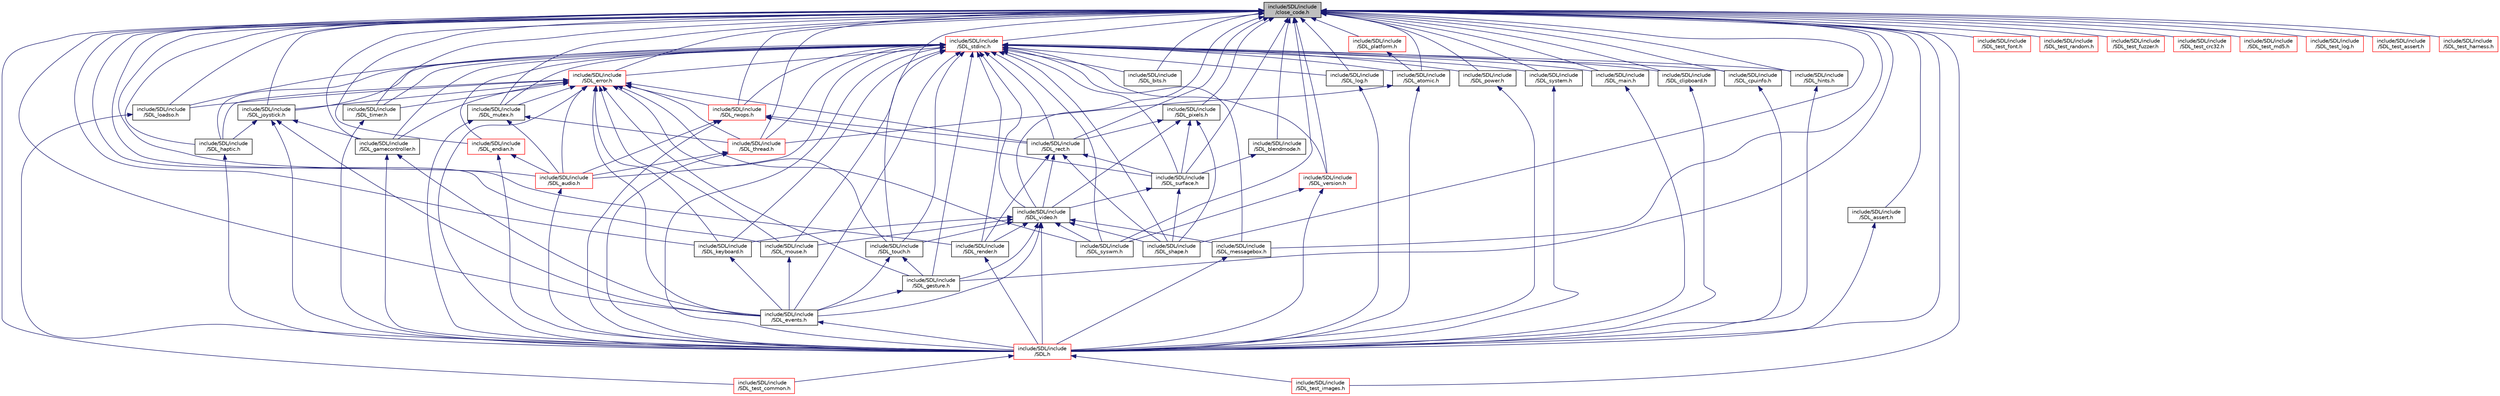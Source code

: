 digraph "include/SDL/include/close_code.h"
{
  edge [fontname="Helvetica",fontsize="10",labelfontname="Helvetica",labelfontsize="10"];
  node [fontname="Helvetica",fontsize="10",shape=record];
  Node1 [label="include/SDL/include\l/close_code.h",height=0.2,width=0.4,color="black", fillcolor="grey75", style="filled" fontcolor="black"];
  Node1 -> Node2 [dir="back",color="midnightblue",fontsize="10",style="solid"];
  Node2 [label="include/SDL/include\l/SDL_platform.h",height=0.2,width=0.4,color="red", fillcolor="white", style="filled",URL="$_s_d_l__platform_8h.html"];
  Node2 -> Node3 [dir="back",color="midnightblue",fontsize="10",style="solid"];
  Node3 [label="include/SDL/include\l/SDL_atomic.h",height=0.2,width=0.4,color="black", fillcolor="white", style="filled",URL="$_s_d_l__atomic_8h.html"];
  Node3 -> Node4 [dir="back",color="midnightblue",fontsize="10",style="solid"];
  Node4 [label="include/SDL/include\l/SDL.h",height=0.2,width=0.4,color="red", fillcolor="white", style="filled",URL="$_s_d_l_8h.html"];
  Node4 -> Node5 [dir="back",color="midnightblue",fontsize="10",style="solid"];
  Node5 [label="include/SDL/include\l/SDL_test_common.h",height=0.2,width=0.4,color="red", fillcolor="white", style="filled",URL="$_s_d_l__test__common_8h.html"];
  Node4 -> Node6 [dir="back",color="midnightblue",fontsize="10",style="solid"];
  Node6 [label="include/SDL/include\l/SDL_test_images.h",height=0.2,width=0.4,color="red", fillcolor="white", style="filled",URL="$_s_d_l__test__images_8h.html"];
  Node3 -> Node7 [dir="back",color="midnightblue",fontsize="10",style="solid"];
  Node7 [label="include/SDL/include\l/SDL_thread.h",height=0.2,width=0.4,color="red", fillcolor="white", style="filled",URL="$_s_d_l__thread_8h.html"];
  Node7 -> Node8 [dir="back",color="midnightblue",fontsize="10",style="solid"];
  Node8 [label="include/SDL/include\l/SDL_audio.h",height=0.2,width=0.4,color="red", fillcolor="white", style="filled",URL="$_s_d_l__audio_8h.html"];
  Node8 -> Node4 [dir="back",color="midnightblue",fontsize="10",style="solid"];
  Node7 -> Node4 [dir="back",color="midnightblue",fontsize="10",style="solid"];
  Node1 -> Node9 [dir="back",color="midnightblue",fontsize="10",style="solid"];
  Node9 [label="include/SDL/include\l/SDL_stdinc.h",height=0.2,width=0.4,color="red", fillcolor="white", style="filled",URL="$_s_d_l__stdinc_8h.html"];
  Node9 -> Node10 [dir="back",color="midnightblue",fontsize="10",style="solid"];
  Node10 [label="include/SDL/include\l/SDL_main.h",height=0.2,width=0.4,color="black", fillcolor="white", style="filled",URL="$_s_d_l__main_8h.html"];
  Node10 -> Node4 [dir="back",color="midnightblue",fontsize="10",style="solid"];
  Node9 -> Node4 [dir="back",color="midnightblue",fontsize="10",style="solid"];
  Node9 -> Node3 [dir="back",color="midnightblue",fontsize="10",style="solid"];
  Node9 -> Node8 [dir="back",color="midnightblue",fontsize="10",style="solid"];
  Node9 -> Node11 [dir="back",color="midnightblue",fontsize="10",style="solid"];
  Node11 [label="include/SDL/include\l/SDL_error.h",height=0.2,width=0.4,color="red", fillcolor="white", style="filled",URL="$_s_d_l__error_8h.html"];
  Node11 -> Node8 [dir="back",color="midnightblue",fontsize="10",style="solid"];
  Node11 -> Node12 [dir="back",color="midnightblue",fontsize="10",style="solid"];
  Node12 [label="include/SDL/include\l/SDL_mutex.h",height=0.2,width=0.4,color="black", fillcolor="white", style="filled",URL="$_s_d_l__mutex_8h.html"];
  Node12 -> Node8 [dir="back",color="midnightblue",fontsize="10",style="solid"];
  Node12 -> Node7 [dir="back",color="midnightblue",fontsize="10",style="solid"];
  Node12 -> Node4 [dir="back",color="midnightblue",fontsize="10",style="solid"];
  Node11 -> Node7 [dir="back",color="midnightblue",fontsize="10",style="solid"];
  Node11 -> Node13 [dir="back",color="midnightblue",fontsize="10",style="solid"];
  Node13 [label="include/SDL/include\l/SDL_rwops.h",height=0.2,width=0.4,color="red", fillcolor="white", style="filled",URL="$_s_d_l__rwops_8h.html"];
  Node13 -> Node8 [dir="back",color="midnightblue",fontsize="10",style="solid"];
  Node13 -> Node14 [dir="back",color="midnightblue",fontsize="10",style="solid"];
  Node14 [label="include/SDL/include\l/SDL_rect.h",height=0.2,width=0.4,color="black", fillcolor="white", style="filled",URL="$_s_d_l__rect_8h.html"];
  Node14 -> Node15 [dir="back",color="midnightblue",fontsize="10",style="solid"];
  Node15 [label="include/SDL/include\l/SDL_video.h",height=0.2,width=0.4,color="black", fillcolor="white", style="filled",URL="$_s_d_l__video_8h.html"];
  Node15 -> Node16 [dir="back",color="midnightblue",fontsize="10",style="solid"];
  Node16 [label="include/SDL/include\l/SDL_events.h",height=0.2,width=0.4,color="black", fillcolor="white", style="filled",URL="$_s_d_l__events_8h.html"];
  Node16 -> Node4 [dir="back",color="midnightblue",fontsize="10",style="solid"];
  Node15 -> Node17 [dir="back",color="midnightblue",fontsize="10",style="solid"];
  Node17 [label="include/SDL/include\l/SDL_keyboard.h",height=0.2,width=0.4,color="black", fillcolor="white", style="filled",URL="$_s_d_l__keyboard_8h.html"];
  Node17 -> Node16 [dir="back",color="midnightblue",fontsize="10",style="solid"];
  Node15 -> Node18 [dir="back",color="midnightblue",fontsize="10",style="solid"];
  Node18 [label="include/SDL/include\l/SDL_mouse.h",height=0.2,width=0.4,color="black", fillcolor="white", style="filled",URL="$_s_d_l__mouse_8h.html"];
  Node18 -> Node16 [dir="back",color="midnightblue",fontsize="10",style="solid"];
  Node15 -> Node19 [dir="back",color="midnightblue",fontsize="10",style="solid"];
  Node19 [label="include/SDL/include\l/SDL_gesture.h",height=0.2,width=0.4,color="black", fillcolor="white", style="filled",URL="$_s_d_l__gesture_8h.html"];
  Node19 -> Node16 [dir="back",color="midnightblue",fontsize="10",style="solid"];
  Node15 -> Node20 [dir="back",color="midnightblue",fontsize="10",style="solid"];
  Node20 [label="include/SDL/include\l/SDL_touch.h",height=0.2,width=0.4,color="black", fillcolor="white", style="filled",URL="$_s_d_l__touch_8h.html"];
  Node20 -> Node19 [dir="back",color="midnightblue",fontsize="10",style="solid"];
  Node20 -> Node16 [dir="back",color="midnightblue",fontsize="10",style="solid"];
  Node15 -> Node21 [dir="back",color="midnightblue",fontsize="10",style="solid"];
  Node21 [label="include/SDL/include\l/SDL_messagebox.h",height=0.2,width=0.4,color="black", fillcolor="white", style="filled",URL="$_s_d_l__messagebox_8h.html"];
  Node21 -> Node4 [dir="back",color="midnightblue",fontsize="10",style="solid"];
  Node15 -> Node22 [dir="back",color="midnightblue",fontsize="10",style="solid"];
  Node22 [label="include/SDL/include\l/SDL_render.h",height=0.2,width=0.4,color="black", fillcolor="white", style="filled",URL="$_s_d_l__render_8h.html"];
  Node22 -> Node4 [dir="back",color="midnightblue",fontsize="10",style="solid"];
  Node15 -> Node4 [dir="back",color="midnightblue",fontsize="10",style="solid"];
  Node15 -> Node23 [dir="back",color="midnightblue",fontsize="10",style="solid"];
  Node23 [label="include/SDL/include\l/SDL_shape.h",height=0.2,width=0.4,color="black", fillcolor="white", style="filled",URL="$_s_d_l__shape_8h.html"];
  Node15 -> Node24 [dir="back",color="midnightblue",fontsize="10",style="solid"];
  Node24 [label="include/SDL/include\l/SDL_syswm.h",height=0.2,width=0.4,color="black", fillcolor="white", style="filled",URL="$_s_d_l__syswm_8h.html"];
  Node14 -> Node25 [dir="back",color="midnightblue",fontsize="10",style="solid"];
  Node25 [label="include/SDL/include\l/SDL_surface.h",height=0.2,width=0.4,color="black", fillcolor="white", style="filled",URL="$_s_d_l__surface_8h.html"];
  Node25 -> Node15 [dir="back",color="midnightblue",fontsize="10",style="solid"];
  Node25 -> Node23 [dir="back",color="midnightblue",fontsize="10",style="solid"];
  Node14 -> Node22 [dir="back",color="midnightblue",fontsize="10",style="solid"];
  Node14 -> Node23 [dir="back",color="midnightblue",fontsize="10",style="solid"];
  Node13 -> Node25 [dir="back",color="midnightblue",fontsize="10",style="solid"];
  Node13 -> Node4 [dir="back",color="midnightblue",fontsize="10",style="solid"];
  Node11 -> Node4 [dir="back",color="midnightblue",fontsize="10",style="solid"];
  Node11 -> Node16 [dir="back",color="midnightblue",fontsize="10",style="solid"];
  Node11 -> Node14 [dir="back",color="midnightblue",fontsize="10",style="solid"];
  Node11 -> Node17 [dir="back",color="midnightblue",fontsize="10",style="solid"];
  Node11 -> Node18 [dir="back",color="midnightblue",fontsize="10",style="solid"];
  Node11 -> Node26 [dir="back",color="midnightblue",fontsize="10",style="solid"];
  Node26 [label="include/SDL/include\l/SDL_joystick.h",height=0.2,width=0.4,color="black", fillcolor="white", style="filled",URL="$_s_d_l__joystick_8h.html"];
  Node26 -> Node16 [dir="back",color="midnightblue",fontsize="10",style="solid"];
  Node26 -> Node27 [dir="back",color="midnightblue",fontsize="10",style="solid"];
  Node27 [label="include/SDL/include\l/SDL_gamecontroller.h",height=0.2,width=0.4,color="black", fillcolor="white", style="filled",URL="$_s_d_l__gamecontroller_8h.html"];
  Node27 -> Node16 [dir="back",color="midnightblue",fontsize="10",style="solid"];
  Node27 -> Node4 [dir="back",color="midnightblue",fontsize="10",style="solid"];
  Node26 -> Node4 [dir="back",color="midnightblue",fontsize="10",style="solid"];
  Node26 -> Node28 [dir="back",color="midnightblue",fontsize="10",style="solid"];
  Node28 [label="include/SDL/include\l/SDL_haptic.h",height=0.2,width=0.4,color="black", fillcolor="white", style="filled",URL="$_s_d_l__haptic_8h.html",tooltip="The SDL Haptic subsystem allows you to control haptic (force feedback) devices. "];
  Node28 -> Node4 [dir="back",color="midnightblue",fontsize="10",style="solid"];
  Node11 -> Node27 [dir="back",color="midnightblue",fontsize="10",style="solid"];
  Node11 -> Node19 [dir="back",color="midnightblue",fontsize="10",style="solid"];
  Node11 -> Node20 [dir="back",color="midnightblue",fontsize="10",style="solid"];
  Node11 -> Node28 [dir="back",color="midnightblue",fontsize="10",style="solid"];
  Node11 -> Node29 [dir="back",color="midnightblue",fontsize="10",style="solid"];
  Node29 [label="include/SDL/include\l/SDL_loadso.h",height=0.2,width=0.4,color="black", fillcolor="white", style="filled",URL="$_s_d_l__loadso_8h.html"];
  Node29 -> Node4 [dir="back",color="midnightblue",fontsize="10",style="solid"];
  Node11 -> Node30 [dir="back",color="midnightblue",fontsize="10",style="solid"];
  Node30 [label="include/SDL/include\l/SDL_timer.h",height=0.2,width=0.4,color="black", fillcolor="white", style="filled",URL="$_s_d_l__timer_8h.html"];
  Node30 -> Node4 [dir="back",color="midnightblue",fontsize="10",style="solid"];
  Node11 -> Node24 [dir="back",color="midnightblue",fontsize="10",style="solid"];
  Node9 -> Node31 [dir="back",color="midnightblue",fontsize="10",style="solid"];
  Node31 [label="include/SDL/include\l/SDL_endian.h",height=0.2,width=0.4,color="red", fillcolor="white", style="filled",URL="$_s_d_l__endian_8h.html"];
  Node31 -> Node8 [dir="back",color="midnightblue",fontsize="10",style="solid"];
  Node31 -> Node4 [dir="back",color="midnightblue",fontsize="10",style="solid"];
  Node9 -> Node12 [dir="back",color="midnightblue",fontsize="10",style="solid"];
  Node9 -> Node7 [dir="back",color="midnightblue",fontsize="10",style="solid"];
  Node9 -> Node13 [dir="back",color="midnightblue",fontsize="10",style="solid"];
  Node9 -> Node32 [dir="back",color="midnightblue",fontsize="10",style="solid"];
  Node32 [label="include/SDL/include\l/SDL_clipboard.h",height=0.2,width=0.4,color="black", fillcolor="white", style="filled",URL="$_s_d_l__clipboard_8h.html"];
  Node32 -> Node4 [dir="back",color="midnightblue",fontsize="10",style="solid"];
  Node9 -> Node33 [dir="back",color="midnightblue",fontsize="10",style="solid"];
  Node33 [label="include/SDL/include\l/SDL_cpuinfo.h",height=0.2,width=0.4,color="black", fillcolor="white", style="filled",URL="$_s_d_l__cpuinfo_8h.html"];
  Node33 -> Node4 [dir="back",color="midnightblue",fontsize="10",style="solid"];
  Node9 -> Node16 [dir="back",color="midnightblue",fontsize="10",style="solid"];
  Node9 -> Node15 [dir="back",color="midnightblue",fontsize="10",style="solid"];
  Node9 -> Node14 [dir="back",color="midnightblue",fontsize="10",style="solid"];
  Node9 -> Node25 [dir="back",color="midnightblue",fontsize="10",style="solid"];
  Node9 -> Node17 [dir="back",color="midnightblue",fontsize="10",style="solid"];
  Node9 -> Node18 [dir="back",color="midnightblue",fontsize="10",style="solid"];
  Node9 -> Node26 [dir="back",color="midnightblue",fontsize="10",style="solid"];
  Node9 -> Node27 [dir="back",color="midnightblue",fontsize="10",style="solid"];
  Node9 -> Node19 [dir="back",color="midnightblue",fontsize="10",style="solid"];
  Node9 -> Node20 [dir="back",color="midnightblue",fontsize="10",style="solid"];
  Node9 -> Node28 [dir="back",color="midnightblue",fontsize="10",style="solid"];
  Node9 -> Node34 [dir="back",color="midnightblue",fontsize="10",style="solid"];
  Node34 [label="include/SDL/include\l/SDL_hints.h",height=0.2,width=0.4,color="black", fillcolor="white", style="filled",URL="$_s_d_l__hints_8h.html"];
  Node34 -> Node4 [dir="back",color="midnightblue",fontsize="10",style="solid"];
  Node9 -> Node29 [dir="back",color="midnightblue",fontsize="10",style="solid"];
  Node9 -> Node35 [dir="back",color="midnightblue",fontsize="10",style="solid"];
  Node35 [label="include/SDL/include\l/SDL_log.h",height=0.2,width=0.4,color="black", fillcolor="white", style="filled",URL="$_s_d_l__log_8h.html"];
  Node35 -> Node4 [dir="back",color="midnightblue",fontsize="10",style="solid"];
  Node9 -> Node21 [dir="back",color="midnightblue",fontsize="10",style="solid"];
  Node9 -> Node36 [dir="back",color="midnightblue",fontsize="10",style="solid"];
  Node36 [label="include/SDL/include\l/SDL_power.h",height=0.2,width=0.4,color="black", fillcolor="white", style="filled",URL="$_s_d_l__power_8h.html"];
  Node36 -> Node4 [dir="back",color="midnightblue",fontsize="10",style="solid"];
  Node9 -> Node22 [dir="back",color="midnightblue",fontsize="10",style="solid"];
  Node9 -> Node37 [dir="back",color="midnightblue",fontsize="10",style="solid"];
  Node37 [label="include/SDL/include\l/SDL_system.h",height=0.2,width=0.4,color="black", fillcolor="white", style="filled",URL="$_s_d_l__system_8h.html"];
  Node37 -> Node4 [dir="back",color="midnightblue",fontsize="10",style="solid"];
  Node9 -> Node30 [dir="back",color="midnightblue",fontsize="10",style="solid"];
  Node9 -> Node38 [dir="back",color="midnightblue",fontsize="10",style="solid"];
  Node38 [label="include/SDL/include\l/SDL_version.h",height=0.2,width=0.4,color="red", fillcolor="white", style="filled",URL="$_s_d_l__version_8h.html"];
  Node38 -> Node4 [dir="back",color="midnightblue",fontsize="10",style="solid"];
  Node38 -> Node24 [dir="back",color="midnightblue",fontsize="10",style="solid"];
  Node9 -> Node39 [dir="back",color="midnightblue",fontsize="10",style="solid"];
  Node39 [label="include/SDL/include\l/SDL_bits.h",height=0.2,width=0.4,color="black", fillcolor="white", style="filled",URL="$_s_d_l__bits_8h.html"];
  Node9 -> Node23 [dir="back",color="midnightblue",fontsize="10",style="solid"];
  Node9 -> Node24 [dir="back",color="midnightblue",fontsize="10",style="solid"];
  Node1 -> Node10 [dir="back",color="midnightblue",fontsize="10",style="solid"];
  Node1 -> Node40 [dir="back",color="midnightblue",fontsize="10",style="solid"];
  Node40 [label="include/SDL/include\l/SDL_assert.h",height=0.2,width=0.4,color="black", fillcolor="white", style="filled",URL="$_s_d_l__assert_8h.html"];
  Node40 -> Node4 [dir="back",color="midnightblue",fontsize="10",style="solid"];
  Node1 -> Node3 [dir="back",color="midnightblue",fontsize="10",style="solid"];
  Node1 -> Node11 [dir="back",color="midnightblue",fontsize="10",style="solid"];
  Node1 -> Node31 [dir="back",color="midnightblue",fontsize="10",style="solid"];
  Node1 -> Node12 [dir="back",color="midnightblue",fontsize="10",style="solid"];
  Node1 -> Node7 [dir="back",color="midnightblue",fontsize="10",style="solid"];
  Node1 -> Node13 [dir="back",color="midnightblue",fontsize="10",style="solid"];
  Node1 -> Node8 [dir="back",color="midnightblue",fontsize="10",style="solid"];
  Node1 -> Node32 [dir="back",color="midnightblue",fontsize="10",style="solid"];
  Node1 -> Node33 [dir="back",color="midnightblue",fontsize="10",style="solid"];
  Node1 -> Node41 [dir="back",color="midnightblue",fontsize="10",style="solid"];
  Node41 [label="include/SDL/include\l/SDL_pixels.h",height=0.2,width=0.4,color="black", fillcolor="white", style="filled",URL="$_s_d_l__pixels_8h.html"];
  Node41 -> Node15 [dir="back",color="midnightblue",fontsize="10",style="solid"];
  Node41 -> Node14 [dir="back",color="midnightblue",fontsize="10",style="solid"];
  Node41 -> Node25 [dir="back",color="midnightblue",fontsize="10",style="solid"];
  Node41 -> Node23 [dir="back",color="midnightblue",fontsize="10",style="solid"];
  Node1 -> Node14 [dir="back",color="midnightblue",fontsize="10",style="solid"];
  Node1 -> Node42 [dir="back",color="midnightblue",fontsize="10",style="solid"];
  Node42 [label="include/SDL/include\l/SDL_blendmode.h",height=0.2,width=0.4,color="black", fillcolor="white", style="filled",URL="$_s_d_l__blendmode_8h.html"];
  Node42 -> Node25 [dir="back",color="midnightblue",fontsize="10",style="solid"];
  Node1 -> Node25 [dir="back",color="midnightblue",fontsize="10",style="solid"];
  Node1 -> Node15 [dir="back",color="midnightblue",fontsize="10",style="solid"];
  Node1 -> Node17 [dir="back",color="midnightblue",fontsize="10",style="solid"];
  Node1 -> Node18 [dir="back",color="midnightblue",fontsize="10",style="solid"];
  Node1 -> Node26 [dir="back",color="midnightblue",fontsize="10",style="solid"];
  Node1 -> Node27 [dir="back",color="midnightblue",fontsize="10",style="solid"];
  Node1 -> Node20 [dir="back",color="midnightblue",fontsize="10",style="solid"];
  Node1 -> Node19 [dir="back",color="midnightblue",fontsize="10",style="solid"];
  Node1 -> Node16 [dir="back",color="midnightblue",fontsize="10",style="solid"];
  Node1 -> Node28 [dir="back",color="midnightblue",fontsize="10",style="solid"];
  Node1 -> Node34 [dir="back",color="midnightblue",fontsize="10",style="solid"];
  Node1 -> Node29 [dir="back",color="midnightblue",fontsize="10",style="solid"];
  Node1 -> Node35 [dir="back",color="midnightblue",fontsize="10",style="solid"];
  Node1 -> Node21 [dir="back",color="midnightblue",fontsize="10",style="solid"];
  Node1 -> Node36 [dir="back",color="midnightblue",fontsize="10",style="solid"];
  Node1 -> Node22 [dir="back",color="midnightblue",fontsize="10",style="solid"];
  Node1 -> Node37 [dir="back",color="midnightblue",fontsize="10",style="solid"];
  Node1 -> Node30 [dir="back",color="midnightblue",fontsize="10",style="solid"];
  Node1 -> Node38 [dir="back",color="midnightblue",fontsize="10",style="solid"];
  Node1 -> Node4 [dir="back",color="midnightblue",fontsize="10",style="solid"];
  Node1 -> Node39 [dir="back",color="midnightblue",fontsize="10",style="solid"];
  Node1 -> Node23 [dir="back",color="midnightblue",fontsize="10",style="solid"];
  Node1 -> Node24 [dir="back",color="midnightblue",fontsize="10",style="solid"];
  Node1 -> Node5 [dir="back",color="midnightblue",fontsize="10",style="solid"];
  Node1 -> Node43 [dir="back",color="midnightblue",fontsize="10",style="solid"];
  Node43 [label="include/SDL/include\l/SDL_test_font.h",height=0.2,width=0.4,color="red", fillcolor="white", style="filled",URL="$_s_d_l__test__font_8h.html"];
  Node1 -> Node44 [dir="back",color="midnightblue",fontsize="10",style="solid"];
  Node44 [label="include/SDL/include\l/SDL_test_random.h",height=0.2,width=0.4,color="red", fillcolor="white", style="filled",URL="$_s_d_l__test__random_8h.html"];
  Node1 -> Node45 [dir="back",color="midnightblue",fontsize="10",style="solid"];
  Node45 [label="include/SDL/include\l/SDL_test_fuzzer.h",height=0.2,width=0.4,color="red", fillcolor="white", style="filled",URL="$_s_d_l__test__fuzzer_8h.html"];
  Node1 -> Node46 [dir="back",color="midnightblue",fontsize="10",style="solid"];
  Node46 [label="include/SDL/include\l/SDL_test_crc32.h",height=0.2,width=0.4,color="red", fillcolor="white", style="filled",URL="$_s_d_l__test__crc32_8h.html"];
  Node1 -> Node47 [dir="back",color="midnightblue",fontsize="10",style="solid"];
  Node47 [label="include/SDL/include\l/SDL_test_md5.h",height=0.2,width=0.4,color="red", fillcolor="white", style="filled",URL="$_s_d_l__test__md5_8h.html"];
  Node1 -> Node48 [dir="back",color="midnightblue",fontsize="10",style="solid"];
  Node48 [label="include/SDL/include\l/SDL_test_log.h",height=0.2,width=0.4,color="red", fillcolor="white", style="filled",URL="$_s_d_l__test__log_8h.html"];
  Node1 -> Node49 [dir="back",color="midnightblue",fontsize="10",style="solid"];
  Node49 [label="include/SDL/include\l/SDL_test_assert.h",height=0.2,width=0.4,color="red", fillcolor="white", style="filled",URL="$_s_d_l__test__assert_8h.html"];
  Node1 -> Node50 [dir="back",color="midnightblue",fontsize="10",style="solid"];
  Node50 [label="include/SDL/include\l/SDL_test_harness.h",height=0.2,width=0.4,color="red", fillcolor="white", style="filled",URL="$_s_d_l__test__harness_8h.html"];
  Node1 -> Node6 [dir="back",color="midnightblue",fontsize="10",style="solid"];
}
